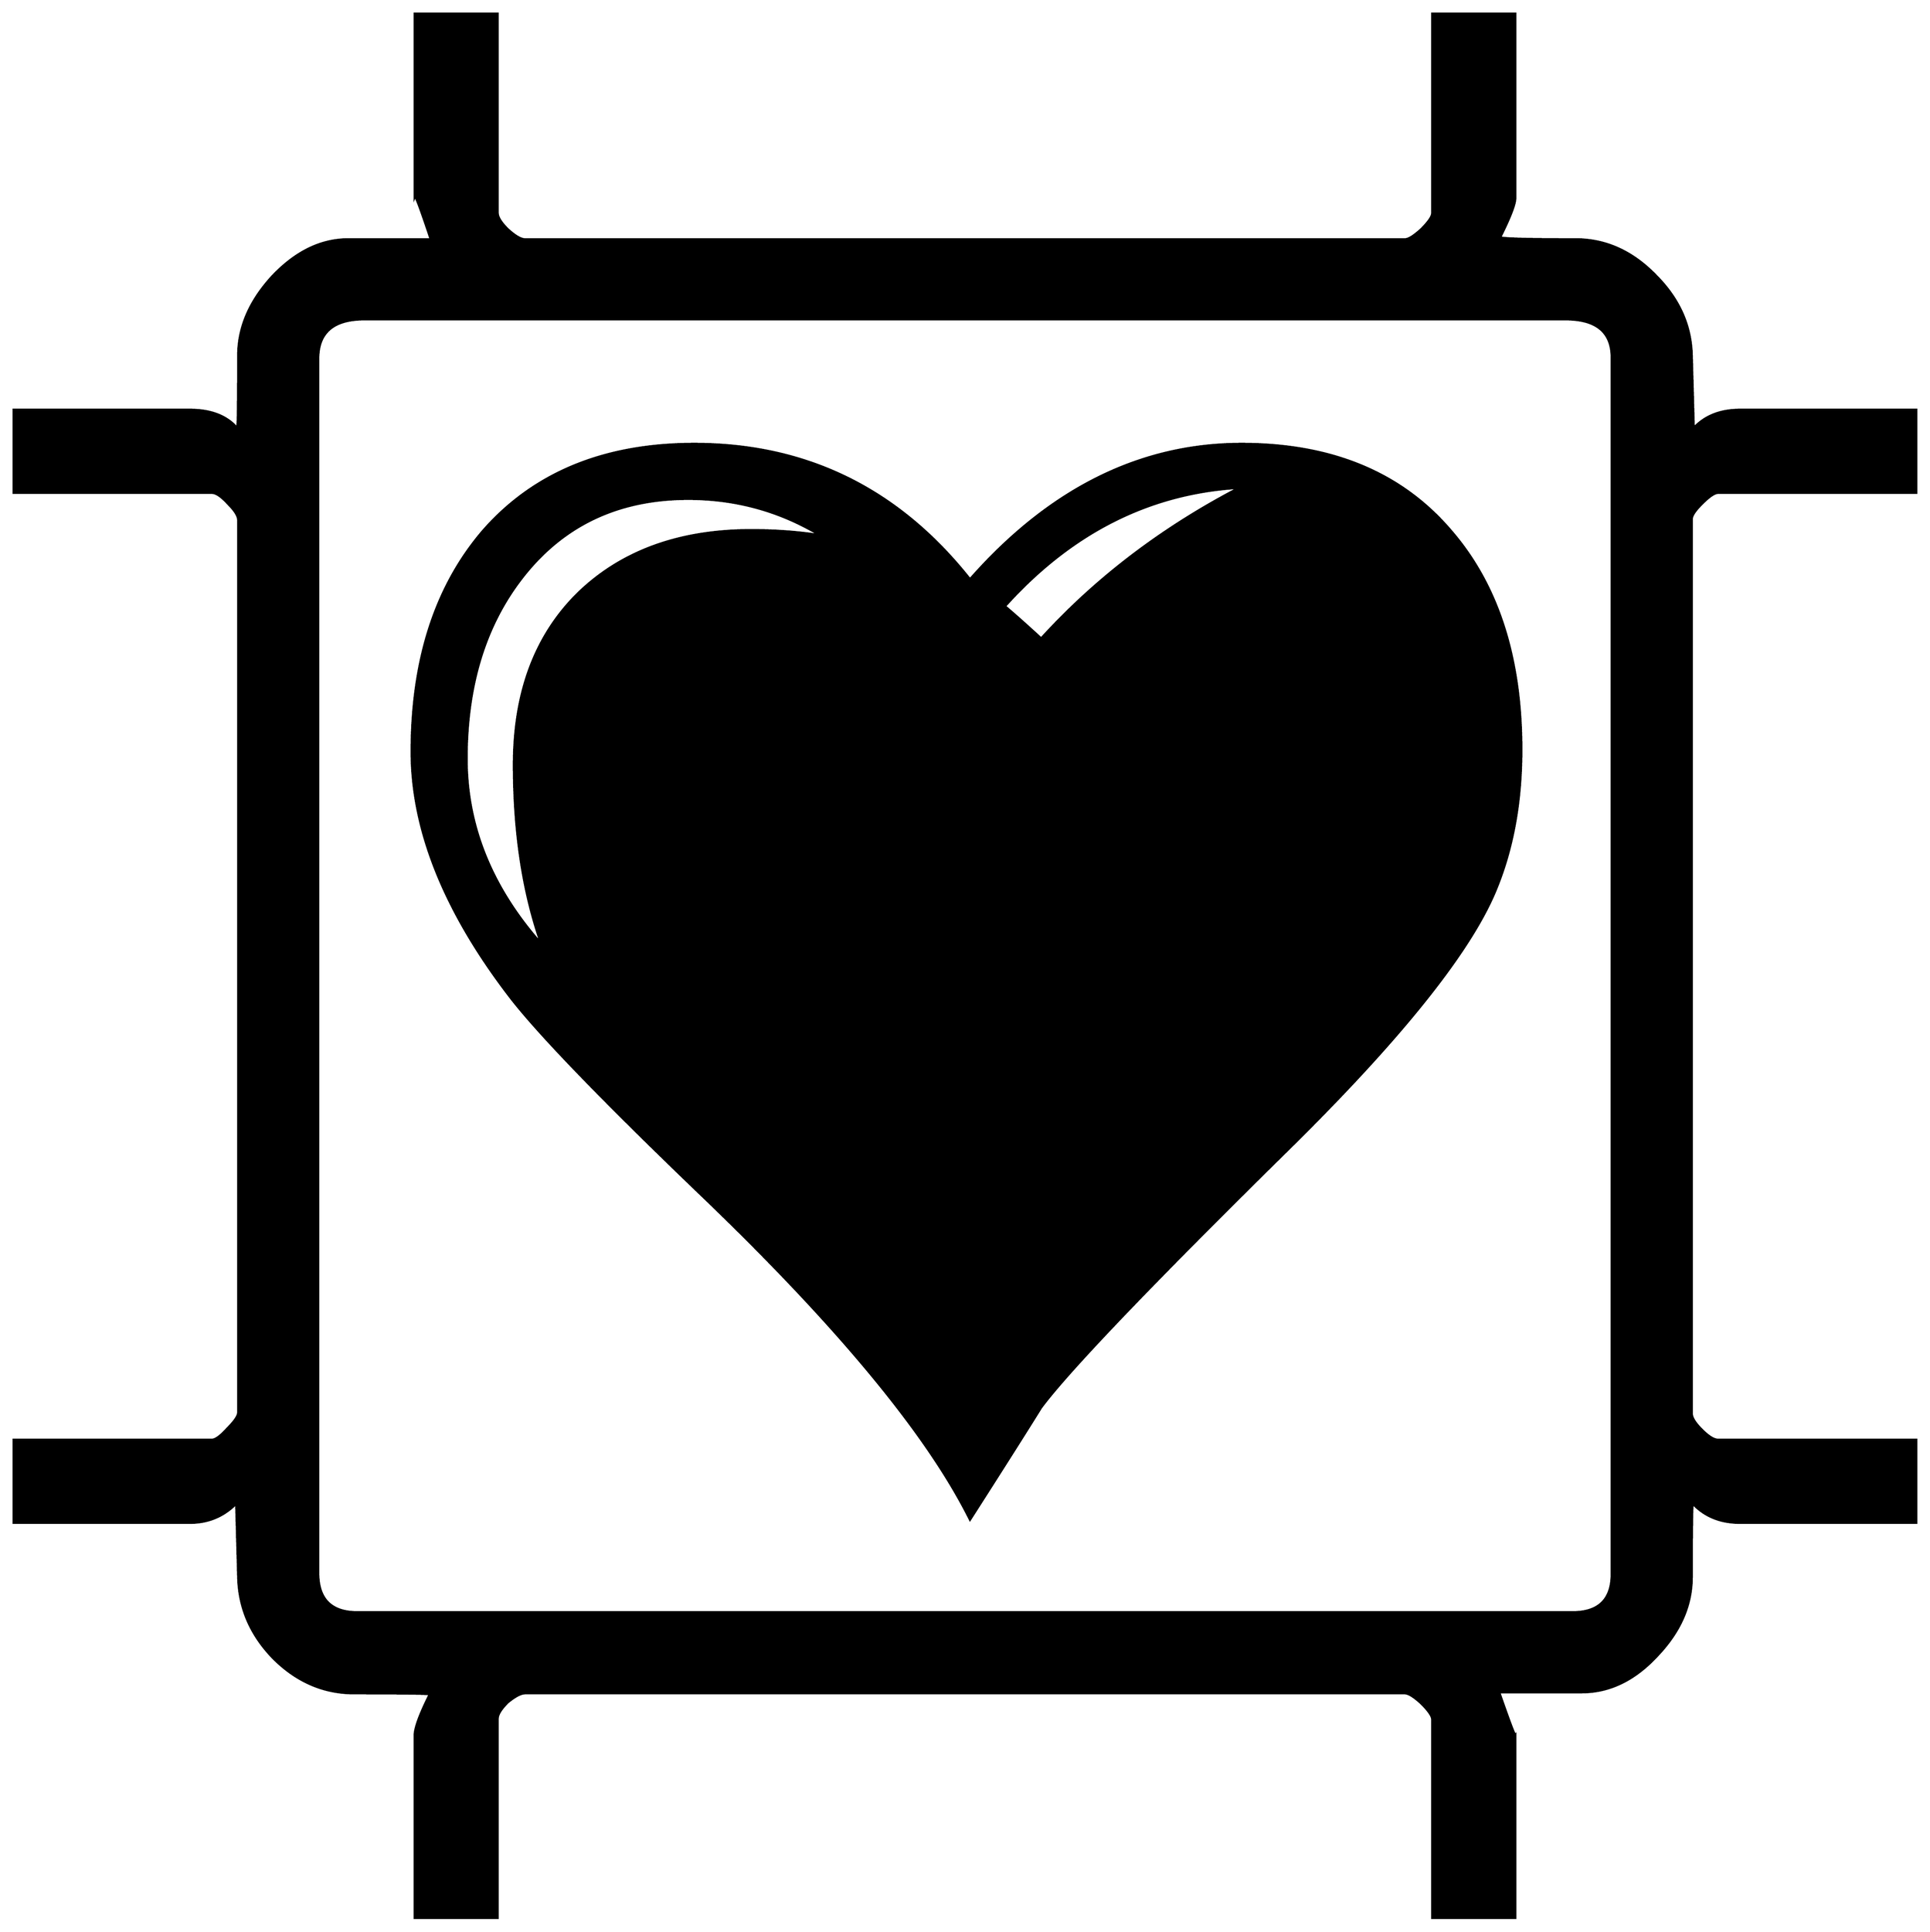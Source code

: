 


\begin{tikzpicture}[y=0.80pt, x=0.80pt, yscale=-1.0, xscale=1.0, inner sep=0pt, outer sep=0pt]
\begin{scope}[shift={(100.0,1715.0)},nonzero rule]
  \path[draw=.,fill=.,line width=1.600pt] (1980.0,-36.0) --
    (1804.0,-36.0) .. controls (1784.667,-36.0) and (1769.0,-42.333)
    .. (1757.0,-55.0) .. controls (1756.333,-53.667) and
    (1756.0,-29.333) .. (1756.0,18.0) .. controls (1756.0,46.0)
    and (1744.667,72.0) .. (1722.0,96.0) .. controls
    (1699.333,120.667) and (1674.0,133.0) .. (1646.0,133.0) --
    (1564.0,133.0) .. controls (1574.667,163.667) and (1580.0,177.667)
    .. (1580.0,175.0) -- (1580.0,358.0) -- (1497.0,358.0) --
    (1497.0,160.0) .. controls (1497.0,156.667) and (1493.333,151.333)
    .. (1486.0,144.0) .. controls (1478.667,137.333) and
    (1473.333,134.0) .. (1470.0,134.0) -- (592.0,134.0) ..
    controls (588.0,134.0) and (582.333,137.0) .. (575.0,143.0) ..
    controls (568.333,149.667) and (565.0,155.0) .. (565.0,159.0) --
    (565.0,358.0) -- (482.0,358.0) -- (482.0,176.0) .. controls
    (482.0,168.667) and (487.0,155.0) .. (497.0,135.0) .. controls
    (495.667,134.333) and (470.667,134.0) .. (422.0,134.0) .. controls
    (391.333,134.0) and (364.333,122.333) .. (341.0,99.0) .. controls
    (318.333,75.667) and (306.667,48.667) .. (306.0,18.0) --
    (304.0,-55.0) .. controls (291.333,-42.333) and (276.0,-36.0) ..
    (258.0,-36.0) -- (82.0,-36.0) -- (82.0,-119.0) --
    (280.0,-119.0) .. controls (283.333,-119.0) and (288.333,-122.667)
    .. (295.0,-130.0) .. controls (302.333,-137.333) and
    (306.0,-142.667) .. (306.0,-146.0) -- (306.0,-1036.0) ..
    controls (306.0,-1040.0) and (302.667,-1045.333) ..
    (296.0,-1052.0) .. controls (289.333,-1059.333) and
    (284.0,-1063.0) .. (280.0,-1063.0) -- (82.0,-1063.0) --
    (82.0,-1146.0) -- (258.0,-1146.0) .. controls
    (278.667,-1146.0) and (294.333,-1140.0) .. (305.0,-1128.0) ..
    controls (305.667,-1129.333) and (306.0,-1153.333) ..
    (306.0,-1200.0) .. controls (306.0,-1228.0) and
    (317.333,-1254.333) .. (340.0,-1279.0) .. controls
    (363.333,-1303.667) and (388.667,-1316.0) .. (416.0,-1316.0) --
    (498.0,-1316.0) .. controls (487.333,-1348.0) and
    (482.0,-1362.0) .. (482.0,-1358.0) -- (482.0,-1541.0) --
    (565.0,-1541.0) -- (565.0,-1342.0) .. controls
    (565.0,-1338.0) and (568.333,-1332.667) .. (575.0,-1326.0) ..
    controls (582.333,-1319.333) and (588.0,-1316.0) ..
    (592.0,-1316.0) -- (1470.0,-1316.0) .. controls
    (1473.333,-1316.0) and (1478.667,-1319.333) .. (1486.0,-1326.0) ..
    controls (1493.333,-1333.333) and (1497.0,-1338.667) ..
    (1497.0,-1342.0) -- (1497.0,-1541.0) -- (1580.0,-1541.0) --
    (1580.0,-1357.0) .. controls (1580.0,-1351.0) and
    (1575.0,-1338.0) .. (1565.0,-1318.0) .. controls
    (1567.0,-1316.667) and (1592.0,-1316.0) .. (1640.0,-1316.0) ..
    controls (1670.0,-1316.0) and (1696.667,-1304.0) ..
    (1720.0,-1280.0) .. controls (1743.333,-1256.667) and
    (1755.333,-1230.0) .. (1756.0,-1200.0) -- (1758.0,-1128.0) ..
    controls (1769.333,-1140.0) and (1784.667,-1146.0) ..
    (1804.0,-1146.0) -- (1980.0,-1146.0) -- (1980.0,-1063.0) --
    (1782.0,-1063.0) .. controls (1778.667,-1063.0) and
    (1773.333,-1059.333) .. (1766.0,-1052.0) .. controls
    (1759.333,-1045.333) and (1756.0,-1040.333) .. (1756.0,-1037.0) --
    (1756.0,-145.0) .. controls (1756.0,-141.0) and
    (1759.333,-135.667) .. (1766.0,-129.0) .. controls
    (1772.667,-122.333) and (1778.0,-119.0) .. (1782.0,-119.0) --
    (1980.0,-119.0) -- (1980.0,-36.0) -- cycle(1676.0,15.0) --
    (1676.0,-1198.0) .. controls (1676.0,-1223.333) and
    (1660.667,-1236.0) .. (1630.0,-1236.0) -- (432.0,-1236.0) ..
    controls (401.333,-1236.0) and (386.0,-1223.0) ..
    (386.0,-1197.0) -- (386.0,14.0) .. controls (386.0,40.0) and
    (399.0,53.0) .. (425.0,53.0) -- (1637.0,53.0) .. controls
    (1663.0,53.0) and (1676.0,40.333) .. (1676.0,15.0) --
    cycle(1586.0,-807.0) .. controls (1586.0,-754.333) and
    (1577.333,-707.333) .. (1560.0,-666.0) .. controls
    (1534.0,-604.0) and (1464.333,-517.333) .. (1351.0,-406.0) ..
    controls (1215.667,-272.667) and (1134.333,-187.667) ..
    (1107.0,-151.0) .. controls (1091.667,-126.333) and
    (1068.0,-89.0) .. (1036.0,-39.0) .. controls (994.0,-123.667)
    and (905.333,-231.0) .. (770.0,-361.0) .. controls
    (672.0,-455.0) and (608.333,-520.667) .. (579.0,-558.0) ..
    controls (512.333,-644.0) and (479.0,-726.333) .. (479.0,-805.0)
    .. controls (479.0,-896.333) and (502.667,-969.667) ..
    (550.0,-1025.0) .. controls (600.667,-1083.0) and
    (671.0,-1112.0) .. (761.0,-1112.0) .. controls
    (873.0,-1112.0) and (964.667,-1067.0) .. (1036.0,-977.0) ..
    controls (1115.333,-1067.0) and (1205.667,-1112.0) ..
    (1307.0,-1112.0) .. controls (1397.0,-1112.0) and
    (1466.667,-1083.0) .. (1516.0,-1025.0) .. controls
    (1562.667,-971.0) and (1586.0,-898.333) .. (1586.0,-807.0) --
    cycle(1304.0,-1068.0) .. controls (1214.667,-1062.667) and
    (1137.0,-1023.333) .. (1071.0,-950.0) .. controls
    (1079.0,-943.333) and (1091.0,-932.667) .. (1107.0,-918.0) ..
    controls (1161.667,-978.0) and (1227.333,-1028.0) ..
    (1304.0,-1068.0) -- cycle(886.0,-1021.0) .. controls
    (846.0,-1045.0) and (802.333,-1057.0) .. (755.0,-1057.0) ..
    controls (685.0,-1057.0) and (629.667,-1030.667) ..
    (589.0,-978.0) .. controls (552.333,-930.667) and (534.0,-870.667)
    .. (534.0,-798.0) .. controls (534.0,-731.333) and
    (558.667,-670.0) .. (608.0,-614.0) .. controls (590.0,-665.333)
    and (581.0,-724.667) .. (581.0,-792.0) .. controls
    (581.0,-864.0) and (602.333,-921.0) .. (645.0,-963.0) ..
    controls (688.333,-1005.0) and (746.0,-1026.0) ..
    (818.0,-1026.0) .. controls (842.0,-1026.0) and
    (864.667,-1024.333) .. (886.0,-1021.0) -- cycle;
\end{scope}

\end{tikzpicture}

